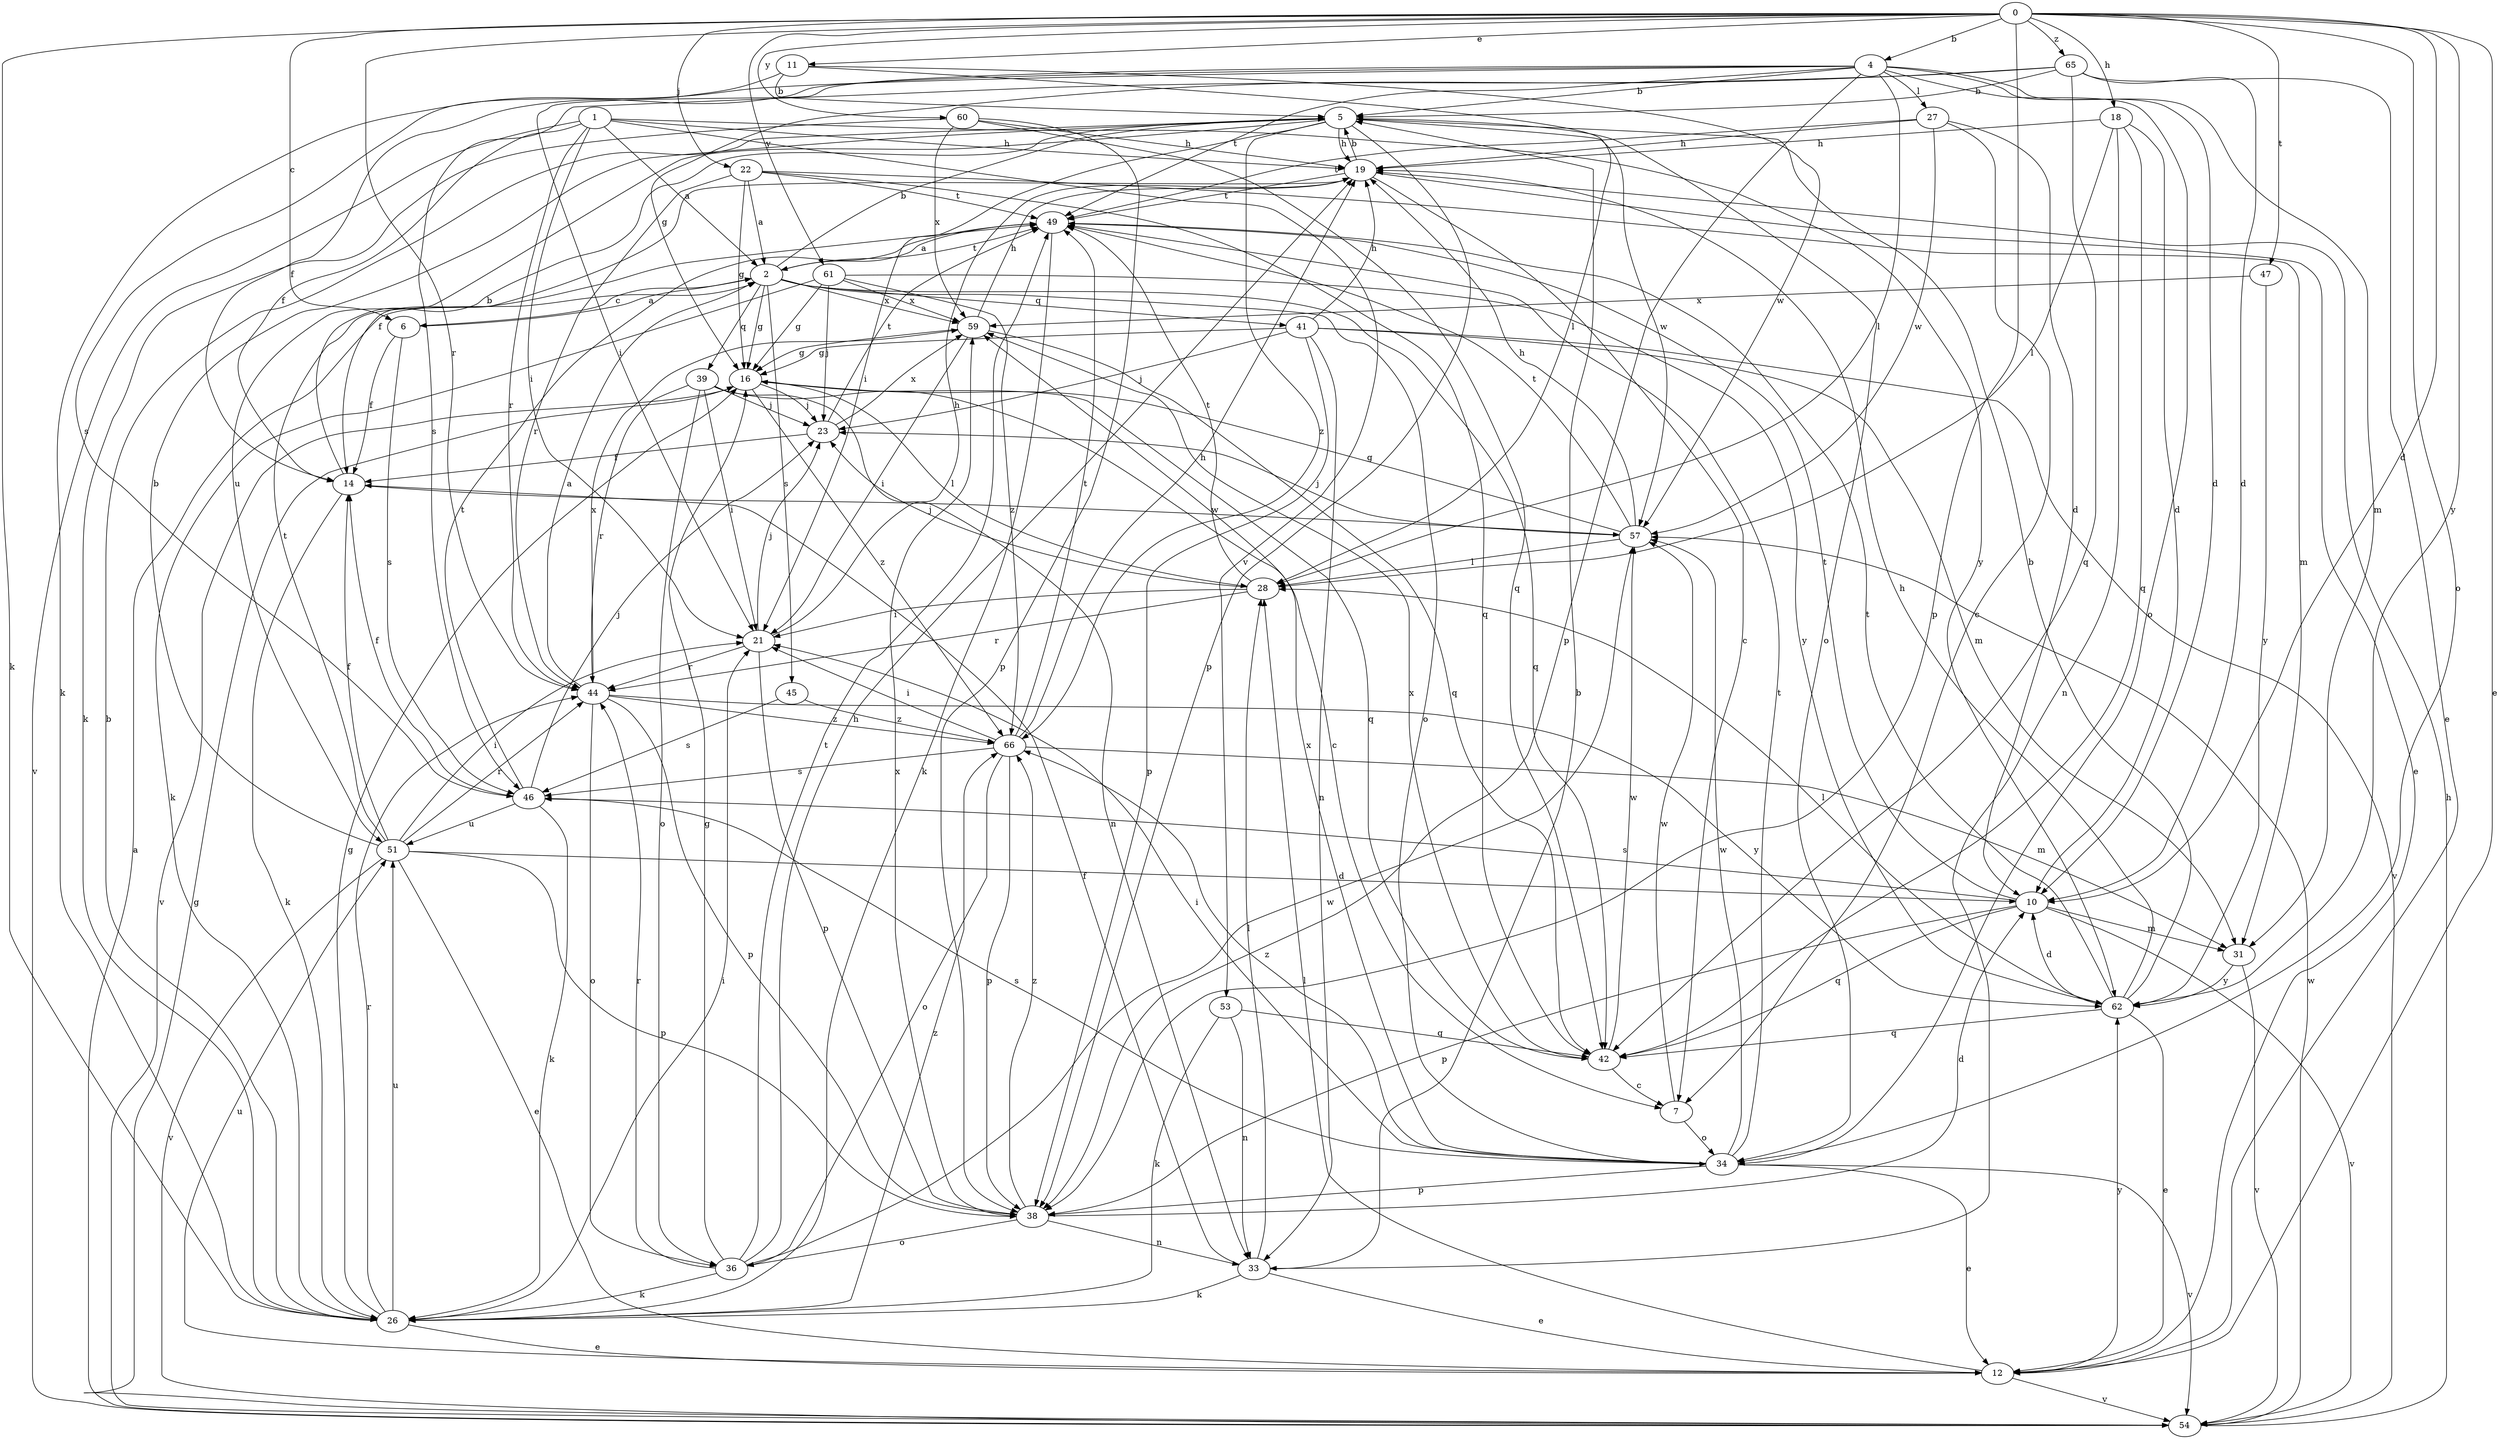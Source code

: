 strict digraph  {
0;
1;
2;
4;
5;
6;
7;
10;
11;
12;
14;
16;
18;
19;
21;
22;
23;
26;
27;
28;
31;
33;
34;
36;
38;
39;
41;
42;
44;
45;
46;
47;
49;
51;
53;
54;
57;
59;
60;
61;
62;
65;
66;
0 -> 4  [label=b];
0 -> 6  [label=c];
0 -> 10  [label=d];
0 -> 11  [label=e];
0 -> 12  [label=e];
0 -> 18  [label=h];
0 -> 22  [label=j];
0 -> 26  [label=k];
0 -> 34  [label=o];
0 -> 38  [label=p];
0 -> 44  [label=r];
0 -> 47  [label=t];
0 -> 60  [label=y];
0 -> 61  [label=y];
0 -> 62  [label=y];
0 -> 65  [label=z];
1 -> 2  [label=a];
1 -> 14  [label=f];
1 -> 19  [label=h];
1 -> 21  [label=i];
1 -> 44  [label=r];
1 -> 53  [label=v];
1 -> 54  [label=v];
1 -> 62  [label=y];
2 -> 5  [label=b];
2 -> 6  [label=c];
2 -> 16  [label=g];
2 -> 34  [label=o];
2 -> 39  [label=q];
2 -> 41  [label=q];
2 -> 42  [label=q];
2 -> 45  [label=s];
2 -> 49  [label=t];
2 -> 59  [label=x];
4 -> 5  [label=b];
4 -> 10  [label=d];
4 -> 14  [label=f];
4 -> 21  [label=i];
4 -> 26  [label=k];
4 -> 27  [label=l];
4 -> 28  [label=l];
4 -> 31  [label=m];
4 -> 34  [label=o];
4 -> 38  [label=p];
4 -> 49  [label=t];
5 -> 19  [label=h];
5 -> 21  [label=i];
5 -> 34  [label=o];
5 -> 38  [label=p];
5 -> 51  [label=u];
5 -> 57  [label=w];
5 -> 66  [label=z];
6 -> 2  [label=a];
6 -> 14  [label=f];
6 -> 46  [label=s];
7 -> 34  [label=o];
7 -> 57  [label=w];
10 -> 31  [label=m];
10 -> 38  [label=p];
10 -> 42  [label=q];
10 -> 46  [label=s];
10 -> 49  [label=t];
10 -> 54  [label=v];
11 -> 5  [label=b];
11 -> 28  [label=l];
11 -> 46  [label=s];
11 -> 57  [label=w];
12 -> 28  [label=l];
12 -> 51  [label=u];
12 -> 54  [label=v];
12 -> 62  [label=y];
14 -> 5  [label=b];
14 -> 26  [label=k];
14 -> 57  [label=w];
16 -> 23  [label=j];
16 -> 28  [label=l];
16 -> 42  [label=q];
16 -> 54  [label=v];
16 -> 66  [label=z];
18 -> 10  [label=d];
18 -> 19  [label=h];
18 -> 28  [label=l];
18 -> 33  [label=n];
18 -> 42  [label=q];
19 -> 5  [label=b];
19 -> 7  [label=c];
19 -> 12  [label=e];
19 -> 14  [label=f];
19 -> 49  [label=t];
21 -> 19  [label=h];
21 -> 23  [label=j];
21 -> 38  [label=p];
21 -> 44  [label=r];
22 -> 2  [label=a];
22 -> 16  [label=g];
22 -> 31  [label=m];
22 -> 42  [label=q];
22 -> 44  [label=r];
22 -> 49  [label=t];
23 -> 14  [label=f];
23 -> 49  [label=t];
23 -> 59  [label=x];
26 -> 5  [label=b];
26 -> 12  [label=e];
26 -> 16  [label=g];
26 -> 21  [label=i];
26 -> 44  [label=r];
26 -> 51  [label=u];
26 -> 66  [label=z];
27 -> 7  [label=c];
27 -> 10  [label=d];
27 -> 19  [label=h];
27 -> 49  [label=t];
27 -> 57  [label=w];
28 -> 21  [label=i];
28 -> 23  [label=j];
28 -> 44  [label=r];
28 -> 49  [label=t];
31 -> 54  [label=v];
31 -> 62  [label=y];
33 -> 5  [label=b];
33 -> 12  [label=e];
33 -> 14  [label=f];
33 -> 26  [label=k];
33 -> 28  [label=l];
34 -> 12  [label=e];
34 -> 21  [label=i];
34 -> 38  [label=p];
34 -> 46  [label=s];
34 -> 49  [label=t];
34 -> 54  [label=v];
34 -> 57  [label=w];
34 -> 59  [label=x];
34 -> 66  [label=z];
36 -> 16  [label=g];
36 -> 19  [label=h];
36 -> 26  [label=k];
36 -> 44  [label=r];
36 -> 49  [label=t];
36 -> 57  [label=w];
38 -> 10  [label=d];
38 -> 33  [label=n];
38 -> 36  [label=o];
38 -> 59  [label=x];
38 -> 66  [label=z];
39 -> 7  [label=c];
39 -> 21  [label=i];
39 -> 23  [label=j];
39 -> 33  [label=n];
39 -> 36  [label=o];
39 -> 44  [label=r];
41 -> 16  [label=g];
41 -> 19  [label=h];
41 -> 23  [label=j];
41 -> 31  [label=m];
41 -> 33  [label=n];
41 -> 38  [label=p];
41 -> 54  [label=v];
42 -> 7  [label=c];
42 -> 57  [label=w];
42 -> 59  [label=x];
44 -> 2  [label=a];
44 -> 36  [label=o];
44 -> 38  [label=p];
44 -> 59  [label=x];
44 -> 62  [label=y];
44 -> 66  [label=z];
45 -> 46  [label=s];
45 -> 66  [label=z];
46 -> 14  [label=f];
46 -> 23  [label=j];
46 -> 26  [label=k];
46 -> 49  [label=t];
46 -> 51  [label=u];
47 -> 59  [label=x];
47 -> 62  [label=y];
49 -> 2  [label=a];
49 -> 26  [label=k];
51 -> 5  [label=b];
51 -> 10  [label=d];
51 -> 12  [label=e];
51 -> 14  [label=f];
51 -> 21  [label=i];
51 -> 38  [label=p];
51 -> 44  [label=r];
51 -> 49  [label=t];
51 -> 54  [label=v];
53 -> 26  [label=k];
53 -> 33  [label=n];
53 -> 42  [label=q];
54 -> 2  [label=a];
54 -> 16  [label=g];
54 -> 19  [label=h];
54 -> 57  [label=w];
57 -> 16  [label=g];
57 -> 19  [label=h];
57 -> 23  [label=j];
57 -> 28  [label=l];
57 -> 49  [label=t];
59 -> 16  [label=g];
59 -> 19  [label=h];
59 -> 21  [label=i];
59 -> 42  [label=q];
60 -> 19  [label=h];
60 -> 26  [label=k];
60 -> 38  [label=p];
60 -> 42  [label=q];
60 -> 59  [label=x];
61 -> 16  [label=g];
61 -> 23  [label=j];
61 -> 26  [label=k];
61 -> 59  [label=x];
61 -> 62  [label=y];
61 -> 66  [label=z];
62 -> 5  [label=b];
62 -> 10  [label=d];
62 -> 12  [label=e];
62 -> 19  [label=h];
62 -> 28  [label=l];
62 -> 42  [label=q];
62 -> 49  [label=t];
65 -> 5  [label=b];
65 -> 10  [label=d];
65 -> 12  [label=e];
65 -> 16  [label=g];
65 -> 42  [label=q];
65 -> 46  [label=s];
66 -> 19  [label=h];
66 -> 21  [label=i];
66 -> 31  [label=m];
66 -> 36  [label=o];
66 -> 38  [label=p];
66 -> 46  [label=s];
66 -> 49  [label=t];
}
